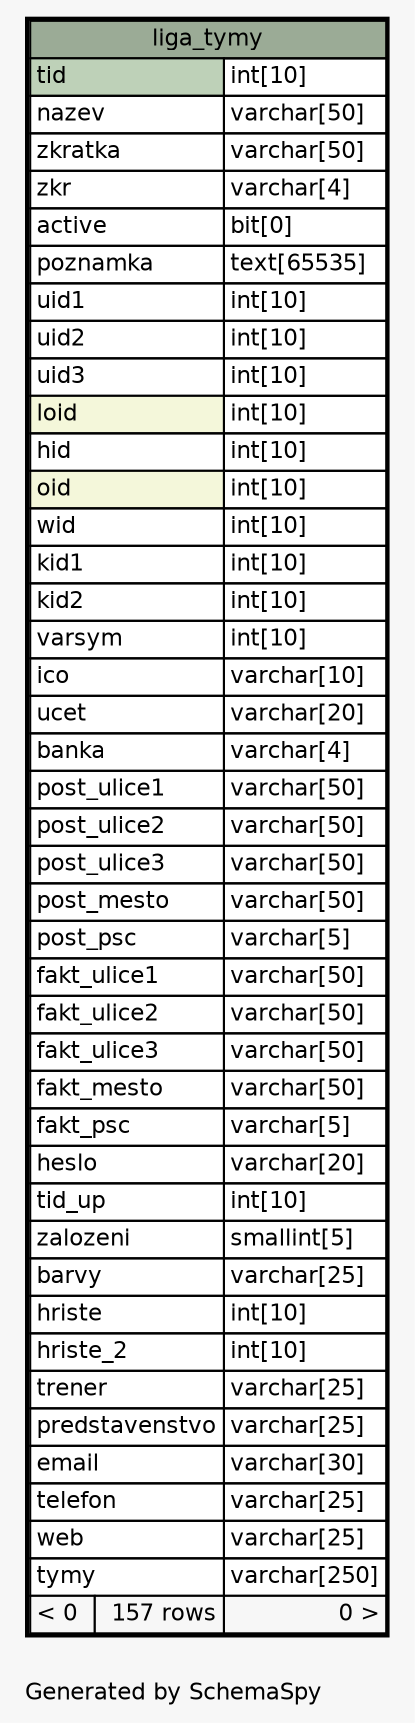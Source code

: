 // dot 2.38.0 on Mac OS X 10.9.4
// SchemaSpy rev 590
digraph "oneDegreeRelationshipsDiagram" {
  graph [
    rankdir="RL"
    bgcolor="#f7f7f7"
    label="\nGenerated by SchemaSpy"
    labeljust="l"
    nodesep="0.18"
    ranksep="0.46"
    fontname="Helvetica"
    fontsize="11"
  ];
  node [
    fontname="Helvetica"
    fontsize="11"
    shape="plaintext"
  ];
  edge [
    arrowsize="0.8"
  ];
  "liga_tymy" [
    label=<
    <TABLE BORDER="2" CELLBORDER="1" CELLSPACING="0" BGCOLOR="#ffffff">
      <TR><TD COLSPAN="3" BGCOLOR="#9bab96" ALIGN="CENTER">liga_tymy</TD></TR>
      <TR><TD PORT="tid" COLSPAN="2" BGCOLOR="#bed1b8" ALIGN="LEFT">tid</TD><TD PORT="tid.type" ALIGN="LEFT">int[10]</TD></TR>
      <TR><TD PORT="nazev" COLSPAN="2" ALIGN="LEFT">nazev</TD><TD PORT="nazev.type" ALIGN="LEFT">varchar[50]</TD></TR>
      <TR><TD PORT="zkratka" COLSPAN="2" ALIGN="LEFT">zkratka</TD><TD PORT="zkratka.type" ALIGN="LEFT">varchar[50]</TD></TR>
      <TR><TD PORT="zkr" COLSPAN="2" ALIGN="LEFT">zkr</TD><TD PORT="zkr.type" ALIGN="LEFT">varchar[4]</TD></TR>
      <TR><TD PORT="active" COLSPAN="2" ALIGN="LEFT">active</TD><TD PORT="active.type" ALIGN="LEFT">bit[0]</TD></TR>
      <TR><TD PORT="poznamka" COLSPAN="2" ALIGN="LEFT">poznamka</TD><TD PORT="poznamka.type" ALIGN="LEFT">text[65535]</TD></TR>
      <TR><TD PORT="uid1" COLSPAN="2" ALIGN="LEFT">uid1</TD><TD PORT="uid1.type" ALIGN="LEFT">int[10]</TD></TR>
      <TR><TD PORT="uid2" COLSPAN="2" ALIGN="LEFT">uid2</TD><TD PORT="uid2.type" ALIGN="LEFT">int[10]</TD></TR>
      <TR><TD PORT="uid3" COLSPAN="2" ALIGN="LEFT">uid3</TD><TD PORT="uid3.type" ALIGN="LEFT">int[10]</TD></TR>
      <TR><TD PORT="loid" COLSPAN="2" BGCOLOR="#f4f7da" ALIGN="LEFT">loid</TD><TD PORT="loid.type" ALIGN="LEFT">int[10]</TD></TR>
      <TR><TD PORT="hid" COLSPAN="2" ALIGN="LEFT">hid</TD><TD PORT="hid.type" ALIGN="LEFT">int[10]</TD></TR>
      <TR><TD PORT="oid" COLSPAN="2" BGCOLOR="#f4f7da" ALIGN="LEFT">oid</TD><TD PORT="oid.type" ALIGN="LEFT">int[10]</TD></TR>
      <TR><TD PORT="wid" COLSPAN="2" ALIGN="LEFT">wid</TD><TD PORT="wid.type" ALIGN="LEFT">int[10]</TD></TR>
      <TR><TD PORT="kid1" COLSPAN="2" ALIGN="LEFT">kid1</TD><TD PORT="kid1.type" ALIGN="LEFT">int[10]</TD></TR>
      <TR><TD PORT="kid2" COLSPAN="2" ALIGN="LEFT">kid2</TD><TD PORT="kid2.type" ALIGN="LEFT">int[10]</TD></TR>
      <TR><TD PORT="varsym" COLSPAN="2" ALIGN="LEFT">varsym</TD><TD PORT="varsym.type" ALIGN="LEFT">int[10]</TD></TR>
      <TR><TD PORT="ico" COLSPAN="2" ALIGN="LEFT">ico</TD><TD PORT="ico.type" ALIGN="LEFT">varchar[10]</TD></TR>
      <TR><TD PORT="ucet" COLSPAN="2" ALIGN="LEFT">ucet</TD><TD PORT="ucet.type" ALIGN="LEFT">varchar[20]</TD></TR>
      <TR><TD PORT="banka" COLSPAN="2" ALIGN="LEFT">banka</TD><TD PORT="banka.type" ALIGN="LEFT">varchar[4]</TD></TR>
      <TR><TD PORT="post_ulice1" COLSPAN="2" ALIGN="LEFT">post_ulice1</TD><TD PORT="post_ulice1.type" ALIGN="LEFT">varchar[50]</TD></TR>
      <TR><TD PORT="post_ulice2" COLSPAN="2" ALIGN="LEFT">post_ulice2</TD><TD PORT="post_ulice2.type" ALIGN="LEFT">varchar[50]</TD></TR>
      <TR><TD PORT="post_ulice3" COLSPAN="2" ALIGN="LEFT">post_ulice3</TD><TD PORT="post_ulice3.type" ALIGN="LEFT">varchar[50]</TD></TR>
      <TR><TD PORT="post_mesto" COLSPAN="2" ALIGN="LEFT">post_mesto</TD><TD PORT="post_mesto.type" ALIGN="LEFT">varchar[50]</TD></TR>
      <TR><TD PORT="post_psc" COLSPAN="2" ALIGN="LEFT">post_psc</TD><TD PORT="post_psc.type" ALIGN="LEFT">varchar[5]</TD></TR>
      <TR><TD PORT="fakt_ulice1" COLSPAN="2" ALIGN="LEFT">fakt_ulice1</TD><TD PORT="fakt_ulice1.type" ALIGN="LEFT">varchar[50]</TD></TR>
      <TR><TD PORT="fakt_ulice2" COLSPAN="2" ALIGN="LEFT">fakt_ulice2</TD><TD PORT="fakt_ulice2.type" ALIGN="LEFT">varchar[50]</TD></TR>
      <TR><TD PORT="fakt_ulice3" COLSPAN="2" ALIGN="LEFT">fakt_ulice3</TD><TD PORT="fakt_ulice3.type" ALIGN="LEFT">varchar[50]</TD></TR>
      <TR><TD PORT="fakt_mesto" COLSPAN="2" ALIGN="LEFT">fakt_mesto</TD><TD PORT="fakt_mesto.type" ALIGN="LEFT">varchar[50]</TD></TR>
      <TR><TD PORT="fakt_psc" COLSPAN="2" ALIGN="LEFT">fakt_psc</TD><TD PORT="fakt_psc.type" ALIGN="LEFT">varchar[5]</TD></TR>
      <TR><TD PORT="heslo" COLSPAN="2" ALIGN="LEFT">heslo</TD><TD PORT="heslo.type" ALIGN="LEFT">varchar[20]</TD></TR>
      <TR><TD PORT="tid_up" COLSPAN="2" ALIGN="LEFT">tid_up</TD><TD PORT="tid_up.type" ALIGN="LEFT">int[10]</TD></TR>
      <TR><TD PORT="zalozeni" COLSPAN="2" ALIGN="LEFT">zalozeni</TD><TD PORT="zalozeni.type" ALIGN="LEFT">smallint[5]</TD></TR>
      <TR><TD PORT="barvy" COLSPAN="2" ALIGN="LEFT">barvy</TD><TD PORT="barvy.type" ALIGN="LEFT">varchar[25]</TD></TR>
      <TR><TD PORT="hriste" COLSPAN="2" ALIGN="LEFT">hriste</TD><TD PORT="hriste.type" ALIGN="LEFT">int[10]</TD></TR>
      <TR><TD PORT="hriste_2" COLSPAN="2" ALIGN="LEFT">hriste_2</TD><TD PORT="hriste_2.type" ALIGN="LEFT">int[10]</TD></TR>
      <TR><TD PORT="trener" COLSPAN="2" ALIGN="LEFT">trener</TD><TD PORT="trener.type" ALIGN="LEFT">varchar[25]</TD></TR>
      <TR><TD PORT="predstavenstvo" COLSPAN="2" ALIGN="LEFT">predstavenstvo</TD><TD PORT="predstavenstvo.type" ALIGN="LEFT">varchar[25]</TD></TR>
      <TR><TD PORT="email" COLSPAN="2" ALIGN="LEFT">email</TD><TD PORT="email.type" ALIGN="LEFT">varchar[30]</TD></TR>
      <TR><TD PORT="telefon" COLSPAN="2" ALIGN="LEFT">telefon</TD><TD PORT="telefon.type" ALIGN="LEFT">varchar[25]</TD></TR>
      <TR><TD PORT="web" COLSPAN="2" ALIGN="LEFT">web</TD><TD PORT="web.type" ALIGN="LEFT">varchar[25]</TD></TR>
      <TR><TD PORT="tymy" COLSPAN="2" ALIGN="LEFT">tymy</TD><TD PORT="tymy.type" ALIGN="LEFT">varchar[250]</TD></TR>
      <TR><TD ALIGN="LEFT" BGCOLOR="#f7f7f7">&lt; 0</TD><TD ALIGN="RIGHT" BGCOLOR="#f7f7f7">157 rows</TD><TD ALIGN="RIGHT" BGCOLOR="#f7f7f7">0 &gt;</TD></TR>
    </TABLE>>
    URL="liga_tymy.html"
    tooltip="liga_tymy"
  ];
}
